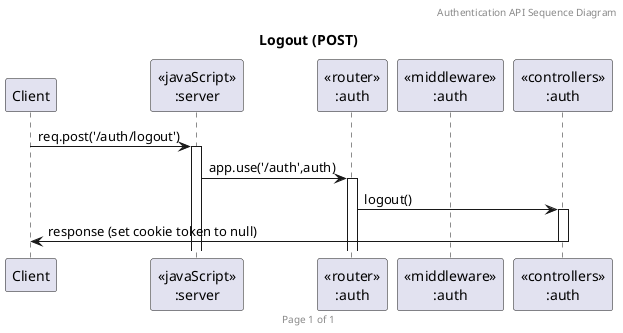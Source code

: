@startuml Logout (POST)

header Authentication API Sequence Diagram
footer Page %page% of %lastpage%
title "Logout (POST)"

participant "Client" as client
participant "<<javaScript>>\n:server" as server
participant "<<router>>\n:auth" as routerAuth
participant "<<middleware>>\n:auth" as middlewareAuth
participant "<<controllers>>\n:auth" as controllersAuth

client->server ++:req.post('/auth/logout')
server->routerAuth ++:app.use('/auth',auth)
routerAuth -> controllersAuth ++:logout()
controllersAuth->client --:response (set cookie token to null)

@enduml